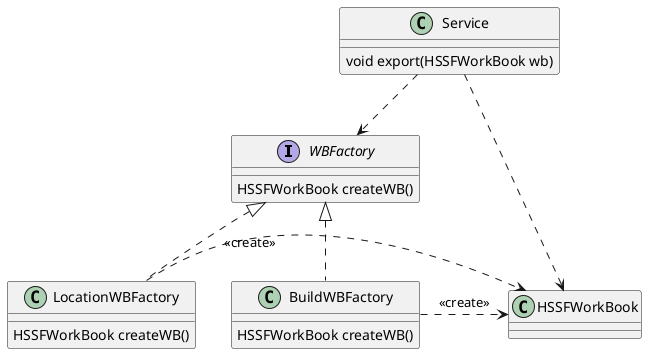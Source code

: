 @startuml
'抽象工厂
interface WBFactory {
HSSFWorkBook createWB()
}
'产品
class HSSFWorkBook {
}
'客户端
class Service {
void export(HSSFWorkBook wb)
}

Service ..down> WBFactory
Service ..down> HSSFWorkBook

class LocationWBFactory {
HSSFWorkBook createWB()
}
LocationWBFactory ..up|> WBFactory
LocationWBFactory ..right> HSSFWorkBook : <<create>>

class BuildWBFactory {
HSSFWorkBook createWB()
}
BuildWBFactory..up|> WBFactory
BuildWBFactory ..right> HSSFWorkBook : <<create>>

@enduml
